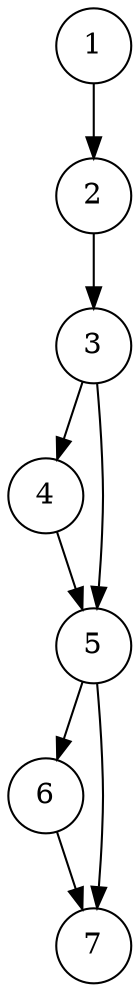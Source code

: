 digraph Min3 {
  node [shape=circle, style=filled, fillcolor=white];

  1 -> 2;
  2 -> 3;
  3 -> 4;
  3 -> 5;
  4 -> 5;
  5 -> 6;
  5 -> 7;
  6 -> 7;
}

